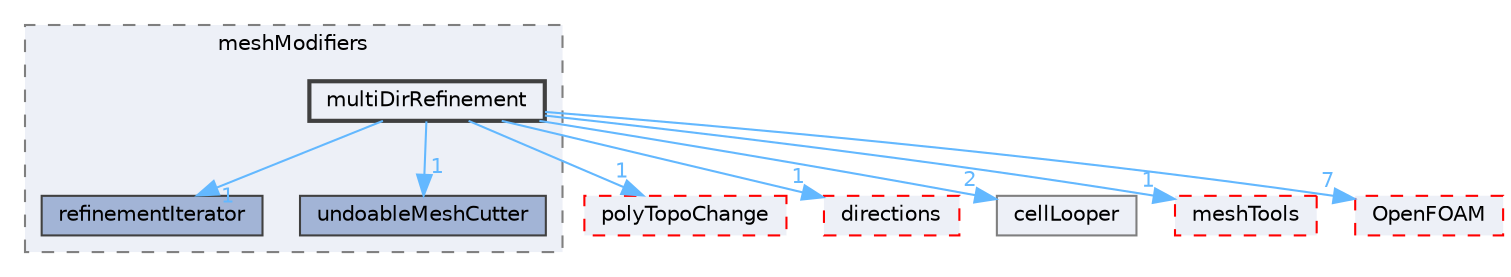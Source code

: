 digraph "src/dynamicMesh/meshCut/meshModifiers/multiDirRefinement"
{
 // LATEX_PDF_SIZE
  bgcolor="transparent";
  edge [fontname=Helvetica,fontsize=10,labelfontname=Helvetica,labelfontsize=10];
  node [fontname=Helvetica,fontsize=10,shape=box,height=0.2,width=0.4];
  compound=true
  subgraph clusterdir_28c6b72d780d2d853657566258f1fb88 {
    graph [ bgcolor="#edf0f7", pencolor="grey50", label="meshModifiers", fontname=Helvetica,fontsize=10 style="filled,dashed", URL="dir_28c6b72d780d2d853657566258f1fb88.html",tooltip=""]
  dir_8c68d407e2d925f22a3a4c6633b7ccc1 [label="refinementIterator", fillcolor="#a2b4d6", color="grey25", style="filled", URL="dir_8c68d407e2d925f22a3a4c6633b7ccc1.html",tooltip=""];
  dir_adda9dd5953cc4489bdcb01b200ac056 [label="undoableMeshCutter", fillcolor="#a2b4d6", color="grey25", style="filled", URL="dir_adda9dd5953cc4489bdcb01b200ac056.html",tooltip=""];
  dir_2f8874825c97142504e009457bf24cdc [label="multiDirRefinement", fillcolor="#edf0f7", color="grey25", style="filled,bold", URL="dir_2f8874825c97142504e009457bf24cdc.html",tooltip=""];
  }
  dir_1dcc9f8d039401a5088c21c8f851d182 [label="polyTopoChange", fillcolor="#edf0f7", color="red", style="filled,dashed", URL="dir_1dcc9f8d039401a5088c21c8f851d182.html",tooltip=""];
  dir_9307821a0d8d3275ecd60e0907e34b47 [label="directions", fillcolor="#edf0f7", color="red", style="filled,dashed", URL="dir_9307821a0d8d3275ecd60e0907e34b47.html",tooltip=""];
  dir_a5023815b95dd1bf0d12c1ec38a4f7d2 [label="cellLooper", fillcolor="#edf0f7", color="grey50", style="filled", URL="dir_a5023815b95dd1bf0d12c1ec38a4f7d2.html",tooltip=""];
  dir_ae30ad0bef50cf391b24c614251bb9fd [label="meshTools", fillcolor="#edf0f7", color="red", style="filled,dashed", URL="dir_ae30ad0bef50cf391b24c614251bb9fd.html",tooltip=""];
  dir_c5473ff19b20e6ec4dfe5c310b3778a8 [label="OpenFOAM", fillcolor="#edf0f7", color="red", style="filled,dashed", URL="dir_c5473ff19b20e6ec4dfe5c310b3778a8.html",tooltip=""];
  dir_2f8874825c97142504e009457bf24cdc->dir_1dcc9f8d039401a5088c21c8f851d182 [headlabel="1", labeldistance=1.5 headhref="dir_002475_002997.html" href="dir_002475_002997.html" color="steelblue1" fontcolor="steelblue1"];
  dir_2f8874825c97142504e009457bf24cdc->dir_8c68d407e2d925f22a3a4c6633b7ccc1 [headlabel="1", labeldistance=1.5 headhref="dir_002475_003274.html" href="dir_002475_003274.html" color="steelblue1" fontcolor="steelblue1"];
  dir_2f8874825c97142504e009457bf24cdc->dir_9307821a0d8d3275ecd60e0907e34b47 [headlabel="1", labeldistance=1.5 headhref="dir_002475_000960.html" href="dir_002475_000960.html" color="steelblue1" fontcolor="steelblue1"];
  dir_2f8874825c97142504e009457bf24cdc->dir_a5023815b95dd1bf0d12c1ec38a4f7d2 [headlabel="2", labeldistance=1.5 headhref="dir_002475_000422.html" href="dir_002475_000422.html" color="steelblue1" fontcolor="steelblue1"];
  dir_2f8874825c97142504e009457bf24cdc->dir_adda9dd5953cc4489bdcb01b200ac056 [headlabel="1", labeldistance=1.5 headhref="dir_002475_004196.html" href="dir_002475_004196.html" color="steelblue1" fontcolor="steelblue1"];
  dir_2f8874825c97142504e009457bf24cdc->dir_ae30ad0bef50cf391b24c614251bb9fd [headlabel="1", labeldistance=1.5 headhref="dir_002475_002382.html" href="dir_002475_002382.html" color="steelblue1" fontcolor="steelblue1"];
  dir_2f8874825c97142504e009457bf24cdc->dir_c5473ff19b20e6ec4dfe5c310b3778a8 [headlabel="7", labeldistance=1.5 headhref="dir_002475_002695.html" href="dir_002475_002695.html" color="steelblue1" fontcolor="steelblue1"];
}
